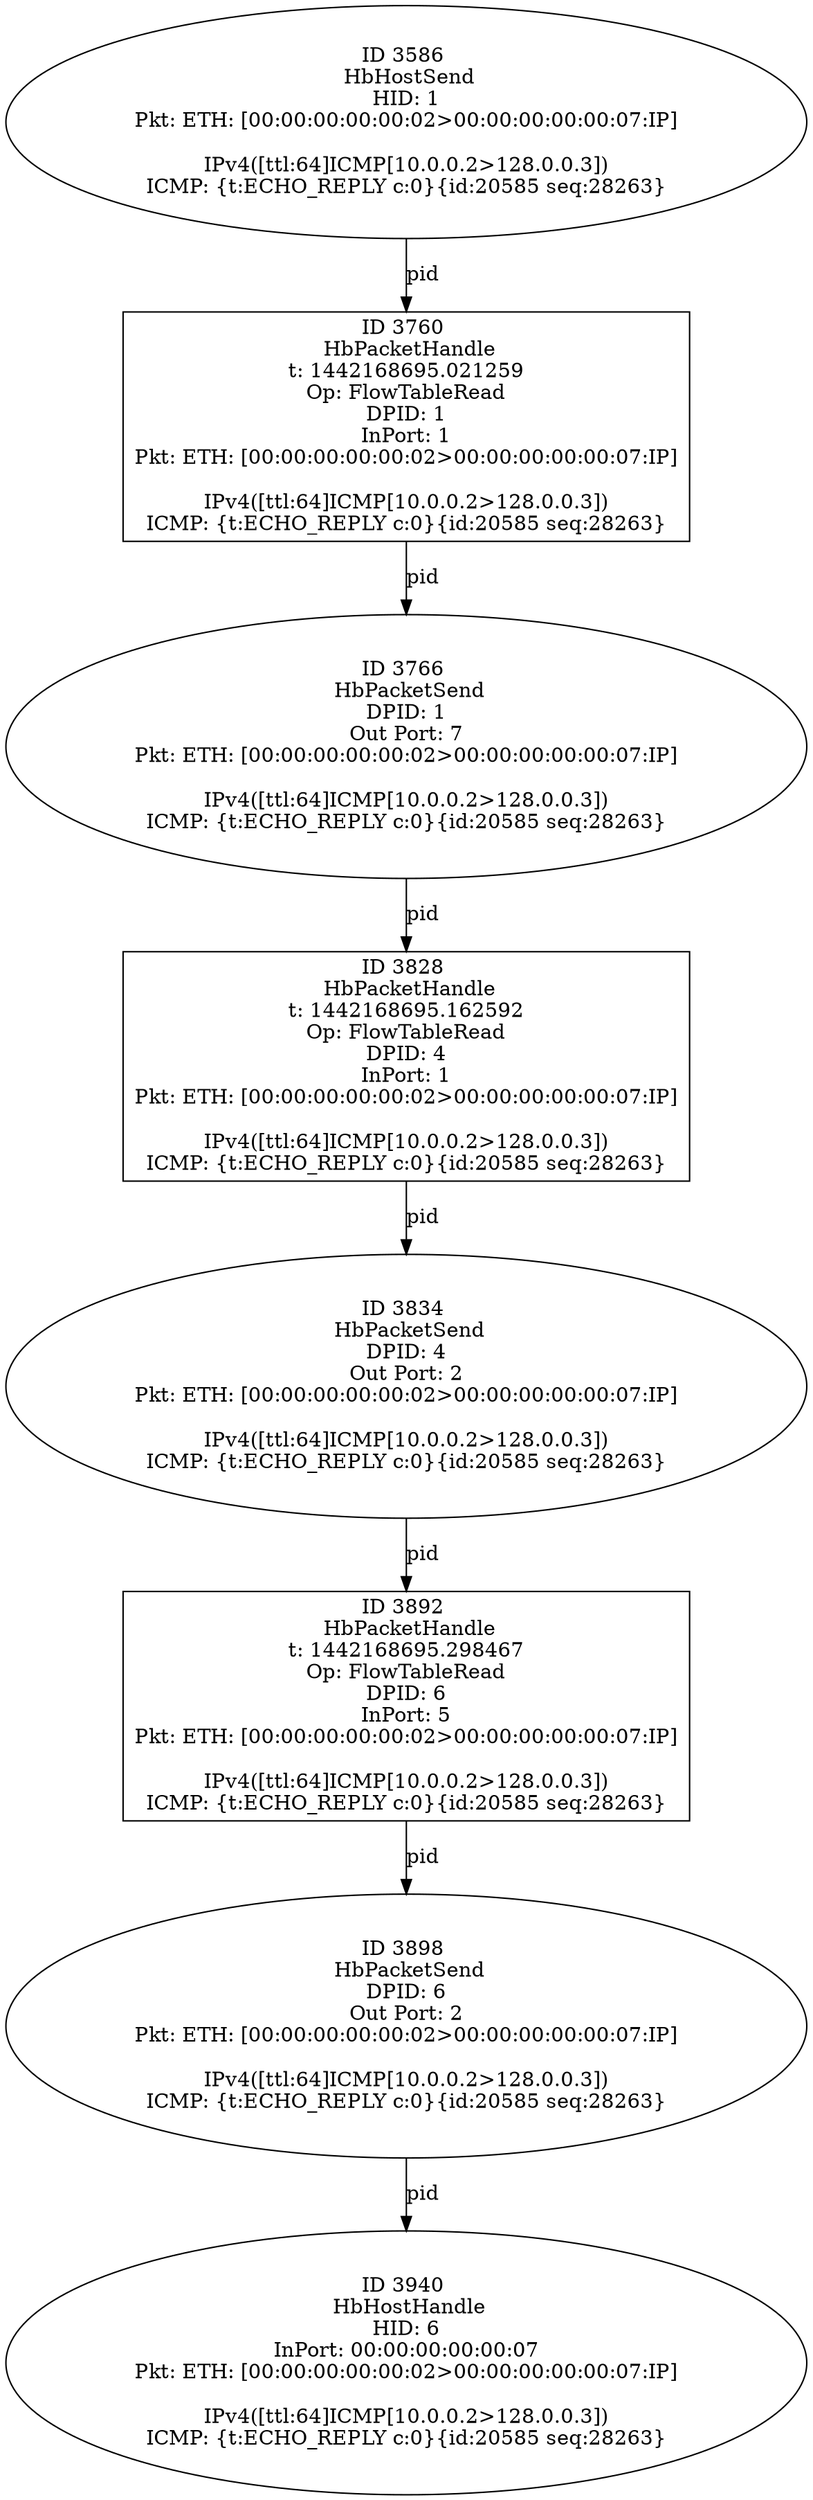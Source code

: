 strict digraph G {
3586 [shape=oval, event=<hb_events.HbHostSend object at 0x1078eb3d0>, label="ID 3586 
 HbHostSend
HID: 1
Pkt: ETH: [00:00:00:00:00:02>00:00:00:00:00:07:IP]

IPv4([ttl:64]ICMP[10.0.0.2>128.0.0.3])
ICMP: {t:ECHO_REPLY c:0}{id:20585 seq:28263}"];
3940 [shape=oval, event=<hb_events.HbHostHandle object at 0x107a13e10>, label="ID 3940 
 HbHostHandle
HID: 6
InPort: 00:00:00:00:00:07
Pkt: ETH: [00:00:00:00:00:02>00:00:00:00:00:07:IP]

IPv4([ttl:64]ICMP[10.0.0.2>128.0.0.3])
ICMP: {t:ECHO_REPLY c:0}{id:20585 seq:28263}"];
3760 [shape=box, event=<hb_events.HbPacketHandle object at 0x107970490>, label="ID 3760 
 HbPacketHandle
t: 1442168695.021259
Op: FlowTableRead
DPID: 1
InPort: 1
Pkt: ETH: [00:00:00:00:00:02>00:00:00:00:00:07:IP]

IPv4([ttl:64]ICMP[10.0.0.2>128.0.0.3])
ICMP: {t:ECHO_REPLY c:0}{id:20585 seq:28263}"];
3892 [shape=box, event=<hb_events.HbPacketHandle object at 0x1079f1250>, label="ID 3892 
 HbPacketHandle
t: 1442168695.298467
Op: FlowTableRead
DPID: 6
InPort: 5
Pkt: ETH: [00:00:00:00:00:02>00:00:00:00:00:07:IP]

IPv4([ttl:64]ICMP[10.0.0.2>128.0.0.3])
ICMP: {t:ECHO_REPLY c:0}{id:20585 seq:28263}"];
3766 [shape=oval, event=<hb_events.HbPacketSend object at 0x107978cd0>, label="ID 3766 
 HbPacketSend
DPID: 1
Out Port: 7
Pkt: ETH: [00:00:00:00:00:02>00:00:00:00:00:07:IP]

IPv4([ttl:64]ICMP[10.0.0.2>128.0.0.3])
ICMP: {t:ECHO_REPLY c:0}{id:20585 seq:28263}"];
3828 [shape=box, event=<hb_events.HbPacketHandle object at 0x1079b0d50>, label="ID 3828 
 HbPacketHandle
t: 1442168695.162592
Op: FlowTableRead
DPID: 4
InPort: 1
Pkt: ETH: [00:00:00:00:00:02>00:00:00:00:00:07:IP]

IPv4([ttl:64]ICMP[10.0.0.2>128.0.0.3])
ICMP: {t:ECHO_REPLY c:0}{id:20585 seq:28263}"];
3834 [shape=oval, event=<hb_events.HbPacketSend object at 0x1079b8150>, label="ID 3834 
 HbPacketSend
DPID: 4
Out Port: 2
Pkt: ETH: [00:00:00:00:00:02>00:00:00:00:00:07:IP]

IPv4([ttl:64]ICMP[10.0.0.2>128.0.0.3])
ICMP: {t:ECHO_REPLY c:0}{id:20585 seq:28263}"];
3898 [shape=oval, event=<hb_events.HbPacketSend object at 0x1079f1610>, label="ID 3898 
 HbPacketSend
DPID: 6
Out Port: 2
Pkt: ETH: [00:00:00:00:00:02>00:00:00:00:00:07:IP]

IPv4([ttl:64]ICMP[10.0.0.2>128.0.0.3])
ICMP: {t:ECHO_REPLY c:0}{id:20585 seq:28263}"];
3586 -> 3760  [rel=pid, label=pid];
3760 -> 3766  [rel=pid, label=pid];
3892 -> 3898  [rel=pid, label=pid];
3766 -> 3828  [rel=pid, label=pid];
3828 -> 3834  [rel=pid, label=pid];
3834 -> 3892  [rel=pid, label=pid];
3898 -> 3940  [rel=pid, label=pid];
}
